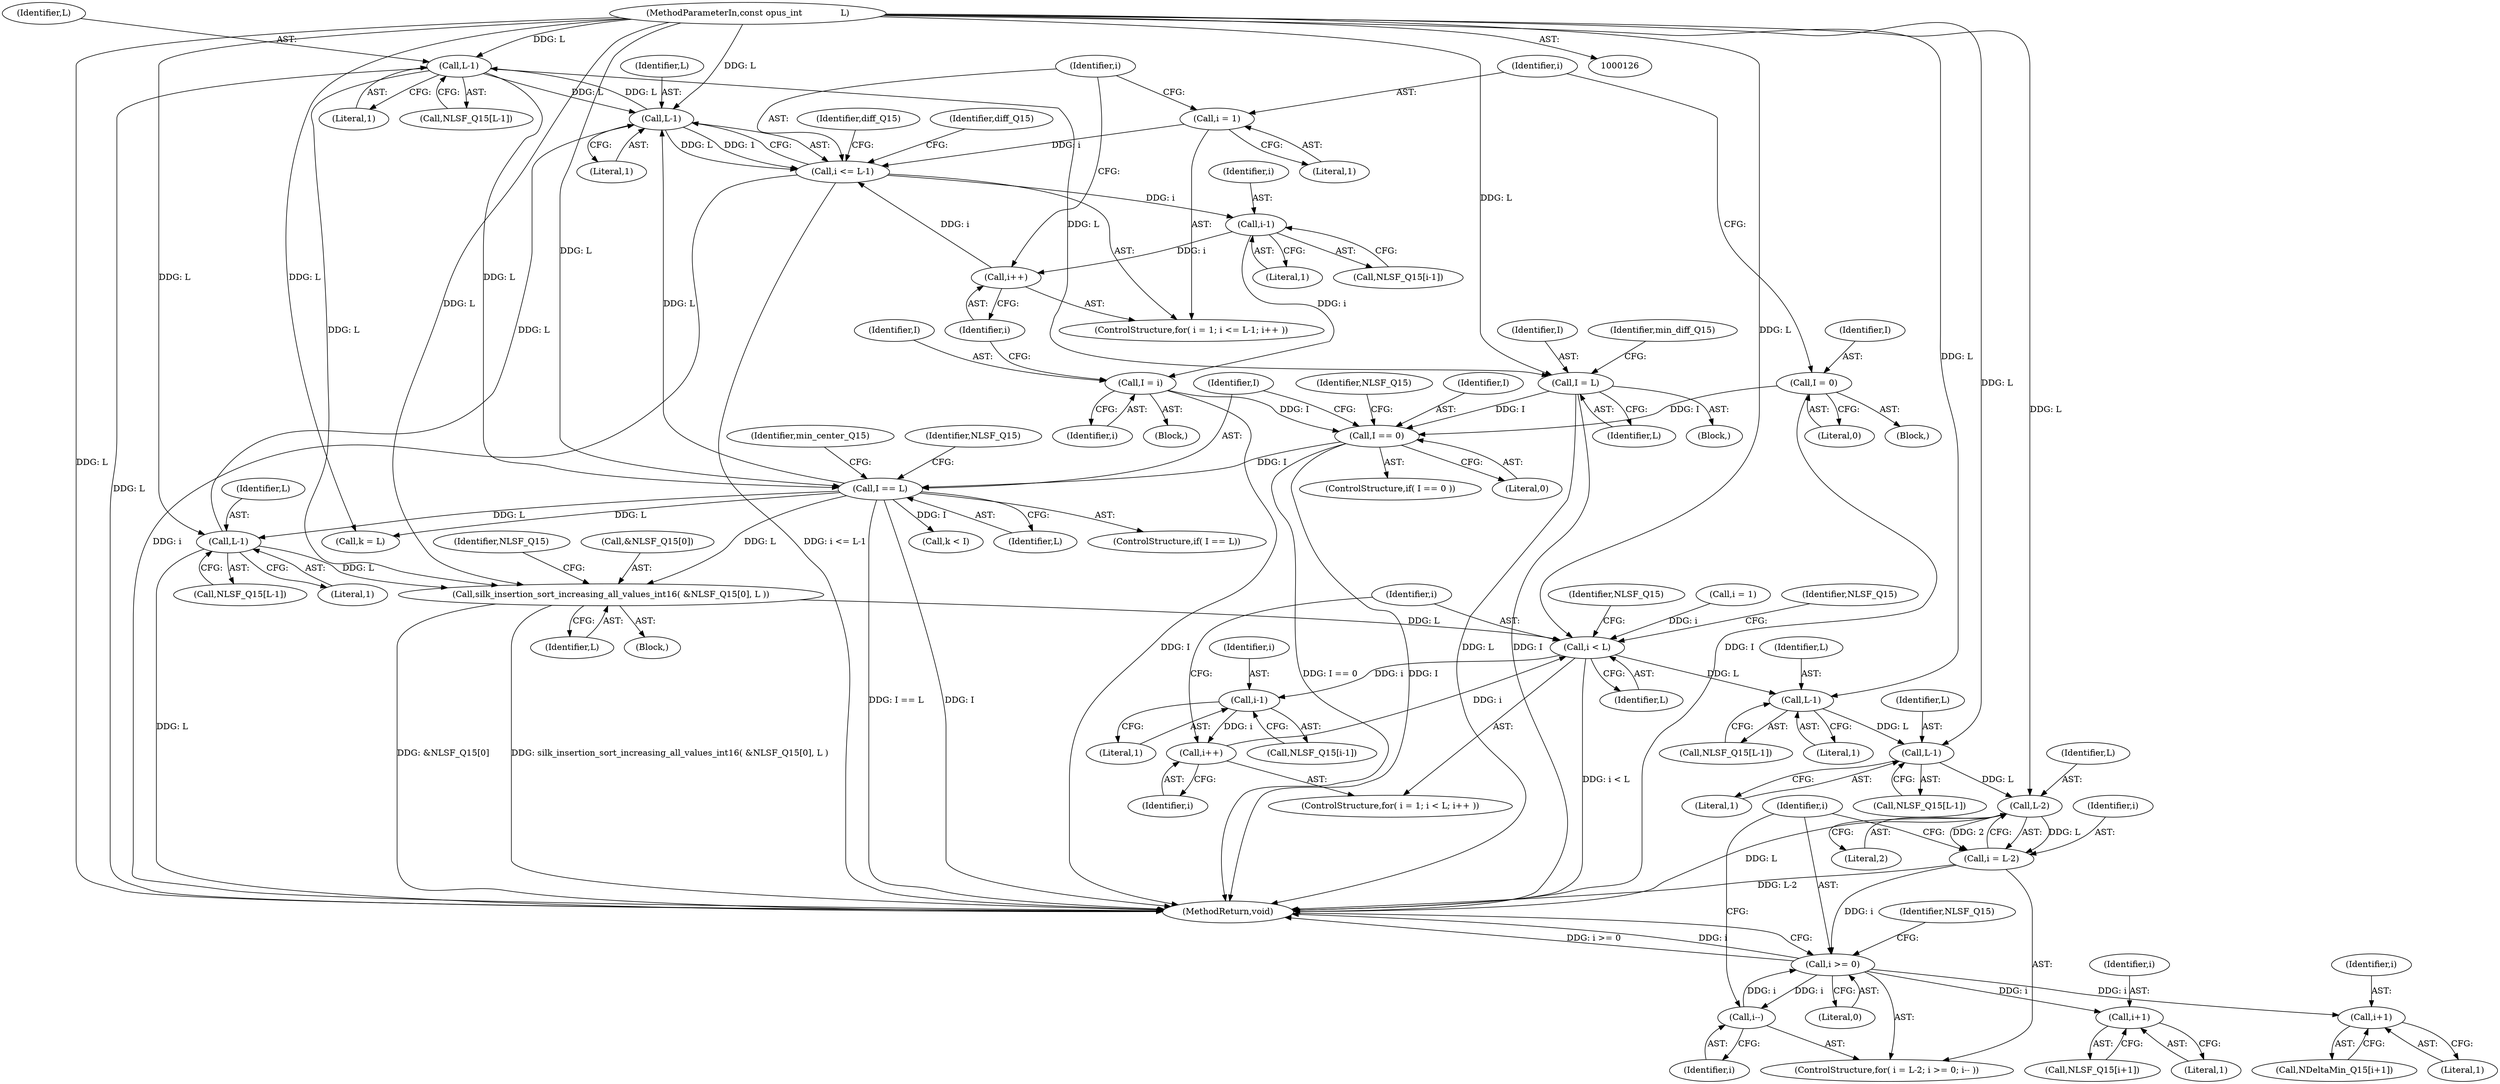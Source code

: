 digraph "0_Android_0d052d64480a30e83fcdda80f4774624e044beb7@array" {
"1000379" [label="(Call,silk_insertion_sort_increasing_all_values_int16( &NLSF_Q15[0], L ))"];
"1000218" [label="(Call,L-1)"];
"1000177" [label="(Call,L-1)"];
"1000262" [label="(Call,L-1)"];
"1000255" [label="(Call,I == L)"];
"1000242" [label="(Call,I == 0)"];
"1000232" [label="(Call,I = L)"];
"1000129" [label="(MethodParameterIn,const opus_int              L)"];
"1000168" [label="(Call,I = 0)"];
"1000206" [label="(Call,I = i)"];
"1000192" [label="(Call,i-1)"];
"1000175" [label="(Call,i <= L-1)"];
"1000180" [label="(Call,i++)"];
"1000172" [label="(Call,i = 1)"];
"1000400" [label="(Call,i < L)"];
"1000416" [label="(Call,i-1)"];
"1000403" [label="(Call,i++)"];
"1000425" [label="(Call,L-1)"];
"1000431" [label="(Call,L-1)"];
"1000444" [label="(Call,L-2)"];
"1000442" [label="(Call,i = L-2)"];
"1000447" [label="(Call,i >= 0)"];
"1000450" [label="(Call,i--)"];
"1000463" [label="(Call,i+1)"];
"1000468" [label="(Call,i+1)"];
"1000129" [label="(MethodParameterIn,const opus_int              L)"];
"1000233" [label="(Identifier,I)"];
"1000429" [label="(Call,NLSF_Q15[L-1])"];
"1000402" [label="(Identifier,L)"];
"1000444" [label="(Call,L-2)"];
"1000168" [label="(Call,I = 0)"];
"1000441" [label="(ControlStructure,for( i = L-2; i >= 0; i-- ))"];
"1000248" [label="(Identifier,NLSF_Q15)"];
"1000463" [label="(Call,i+1)"];
"1000190" [label="(Call,NLSF_Q15[i-1])"];
"1000416" [label="(Call,i-1)"];
"1000170" [label="(Literal,0)"];
"1000173" [label="(Identifier,i)"];
"1000449" [label="(Literal,0)"];
"1000241" [label="(ControlStructure,if( I == 0 ))"];
"1000443" [label="(Identifier,i)"];
"1000216" [label="(Call,NLSF_Q15[L-1])"];
"1000175" [label="(Call,i <= L-1)"];
"1000445" [label="(Identifier,L)"];
"1000469" [label="(Identifier,i)"];
"1000178" [label="(Identifier,L)"];
"1000243" [label="(Identifier,I)"];
"1000242" [label="(Call,I == 0)"];
"1000219" [label="(Identifier,L)"];
"1000431" [label="(Call,L-1)"];
"1000171" [label="(ControlStructure,for( i = 1; i <= L-1; i++ ))"];
"1000451" [label="(Identifier,i)"];
"1000454" [label="(Identifier,NLSF_Q15)"];
"1000468" [label="(Call,i+1)"];
"1000404" [label="(Identifier,i)"];
"1000466" [label="(Call,NDeltaMin_Q15[i+1])"];
"1000305" [label="(Call,k = L)"];
"1000407" [label="(Identifier,NLSF_Q15)"];
"1000169" [label="(Identifier,I)"];
"1000206" [label="(Call,I = i)"];
"1000470" [label="(Literal,1)"];
"1000281" [label="(Call,k < I)"];
"1000255" [label="(Call,I == L)"];
"1000379" [label="(Call,silk_insertion_sort_increasing_all_values_int16( &NLSF_Q15[0], L ))"];
"1000432" [label="(Identifier,L)"];
"1000179" [label="(Literal,1)"];
"1000218" [label="(Call,L-1)"];
"1000264" [label="(Literal,1)"];
"1000208" [label="(Identifier,i)"];
"1000417" [label="(Identifier,i)"];
"1000210" [label="(Identifier,diff_Q15)"];
"1000396" [label="(ControlStructure,for( i = 1; i < L; i++ ))"];
"1000158" [label="(Block,)"];
"1000414" [label="(Call,NLSF_Q15[i-1])"];
"1000418" [label="(Literal,1)"];
"1000234" [label="(Identifier,L)"];
"1000442" [label="(Call,i = L-2)"];
"1000263" [label="(Identifier,L)"];
"1000172" [label="(Call,i = 1)"];
"1000403" [label="(Call,i++)"];
"1000461" [label="(Call,NLSF_Q15[i+1])"];
"1000262" [label="(Call,L-1)"];
"1000387" [label="(Identifier,NLSF_Q15)"];
"1000464" [label="(Identifier,i)"];
"1000401" [label="(Identifier,i)"];
"1000220" [label="(Literal,1)"];
"1000427" [label="(Literal,1)"];
"1000397" [label="(Call,i = 1)"];
"1000228" [label="(Block,)"];
"1000176" [label="(Identifier,i)"];
"1000450" [label="(Call,i--)"];
"1000180" [label="(Call,i++)"];
"1000378" [label="(Block,)"];
"1000257" [label="(Identifier,L)"];
"1000184" [label="(Identifier,diff_Q15)"];
"1000423" [label="(Call,NLSF_Q15[L-1])"];
"1000465" [label="(Literal,1)"];
"1000202" [label="(Block,)"];
"1000433" [label="(Literal,1)"];
"1000207" [label="(Identifier,I)"];
"1000425" [label="(Call,L-1)"];
"1000177" [label="(Call,L-1)"];
"1000275" [label="(Identifier,min_center_Q15)"];
"1000380" [label="(Call,&NLSF_Q15[0])"];
"1000424" [label="(Identifier,NLSF_Q15)"];
"1000471" [label="(MethodReturn,void)"];
"1000260" [label="(Call,NLSF_Q15[L-1])"];
"1000181" [label="(Identifier,i)"];
"1000256" [label="(Identifier,I)"];
"1000254" [label="(ControlStructure,if( I == L))"];
"1000194" [label="(Literal,1)"];
"1000446" [label="(Literal,2)"];
"1000447" [label="(Call,i >= 0)"];
"1000193" [label="(Identifier,i)"];
"1000174" [label="(Literal,1)"];
"1000244" [label="(Literal,0)"];
"1000192" [label="(Call,i-1)"];
"1000261" [label="(Identifier,NLSF_Q15)"];
"1000232" [label="(Call,I = L)"];
"1000237" [label="(Identifier,min_diff_Q15)"];
"1000426" [label="(Identifier,L)"];
"1000448" [label="(Identifier,i)"];
"1000384" [label="(Identifier,L)"];
"1000400" [label="(Call,i < L)"];
"1000379" -> "1000378"  [label="AST: "];
"1000379" -> "1000384"  [label="CFG: "];
"1000380" -> "1000379"  [label="AST: "];
"1000384" -> "1000379"  [label="AST: "];
"1000387" -> "1000379"  [label="CFG: "];
"1000379" -> "1000471"  [label="DDG: &NLSF_Q15[0]"];
"1000379" -> "1000471"  [label="DDG: silk_insertion_sort_increasing_all_values_int16( &NLSF_Q15[0], L )"];
"1000218" -> "1000379"  [label="DDG: L"];
"1000262" -> "1000379"  [label="DDG: L"];
"1000129" -> "1000379"  [label="DDG: L"];
"1000255" -> "1000379"  [label="DDG: L"];
"1000379" -> "1000400"  [label="DDG: L"];
"1000218" -> "1000216"  [label="AST: "];
"1000218" -> "1000220"  [label="CFG: "];
"1000219" -> "1000218"  [label="AST: "];
"1000220" -> "1000218"  [label="AST: "];
"1000216" -> "1000218"  [label="CFG: "];
"1000218" -> "1000471"  [label="DDG: L"];
"1000218" -> "1000177"  [label="DDG: L"];
"1000177" -> "1000218"  [label="DDG: L"];
"1000129" -> "1000218"  [label="DDG: L"];
"1000218" -> "1000232"  [label="DDG: L"];
"1000218" -> "1000255"  [label="DDG: L"];
"1000177" -> "1000175"  [label="AST: "];
"1000177" -> "1000179"  [label="CFG: "];
"1000178" -> "1000177"  [label="AST: "];
"1000179" -> "1000177"  [label="AST: "];
"1000175" -> "1000177"  [label="CFG: "];
"1000177" -> "1000175"  [label="DDG: L"];
"1000177" -> "1000175"  [label="DDG: 1"];
"1000262" -> "1000177"  [label="DDG: L"];
"1000129" -> "1000177"  [label="DDG: L"];
"1000255" -> "1000177"  [label="DDG: L"];
"1000262" -> "1000260"  [label="AST: "];
"1000262" -> "1000264"  [label="CFG: "];
"1000263" -> "1000262"  [label="AST: "];
"1000264" -> "1000262"  [label="AST: "];
"1000260" -> "1000262"  [label="CFG: "];
"1000262" -> "1000471"  [label="DDG: L"];
"1000255" -> "1000262"  [label="DDG: L"];
"1000129" -> "1000262"  [label="DDG: L"];
"1000255" -> "1000254"  [label="AST: "];
"1000255" -> "1000257"  [label="CFG: "];
"1000256" -> "1000255"  [label="AST: "];
"1000257" -> "1000255"  [label="AST: "];
"1000261" -> "1000255"  [label="CFG: "];
"1000275" -> "1000255"  [label="CFG: "];
"1000255" -> "1000471"  [label="DDG: I == L"];
"1000255" -> "1000471"  [label="DDG: I"];
"1000242" -> "1000255"  [label="DDG: I"];
"1000129" -> "1000255"  [label="DDG: L"];
"1000255" -> "1000281"  [label="DDG: I"];
"1000255" -> "1000305"  [label="DDG: L"];
"1000242" -> "1000241"  [label="AST: "];
"1000242" -> "1000244"  [label="CFG: "];
"1000243" -> "1000242"  [label="AST: "];
"1000244" -> "1000242"  [label="AST: "];
"1000248" -> "1000242"  [label="CFG: "];
"1000256" -> "1000242"  [label="CFG: "];
"1000242" -> "1000471"  [label="DDG: I == 0"];
"1000242" -> "1000471"  [label="DDG: I"];
"1000232" -> "1000242"  [label="DDG: I"];
"1000168" -> "1000242"  [label="DDG: I"];
"1000206" -> "1000242"  [label="DDG: I"];
"1000232" -> "1000228"  [label="AST: "];
"1000232" -> "1000234"  [label="CFG: "];
"1000233" -> "1000232"  [label="AST: "];
"1000234" -> "1000232"  [label="AST: "];
"1000237" -> "1000232"  [label="CFG: "];
"1000232" -> "1000471"  [label="DDG: I"];
"1000232" -> "1000471"  [label="DDG: L"];
"1000129" -> "1000232"  [label="DDG: L"];
"1000129" -> "1000126"  [label="AST: "];
"1000129" -> "1000471"  [label="DDG: L"];
"1000129" -> "1000305"  [label="DDG: L"];
"1000129" -> "1000400"  [label="DDG: L"];
"1000129" -> "1000425"  [label="DDG: L"];
"1000129" -> "1000431"  [label="DDG: L"];
"1000129" -> "1000444"  [label="DDG: L"];
"1000168" -> "1000158"  [label="AST: "];
"1000168" -> "1000170"  [label="CFG: "];
"1000169" -> "1000168"  [label="AST: "];
"1000170" -> "1000168"  [label="AST: "];
"1000173" -> "1000168"  [label="CFG: "];
"1000168" -> "1000471"  [label="DDG: I"];
"1000206" -> "1000202"  [label="AST: "];
"1000206" -> "1000208"  [label="CFG: "];
"1000207" -> "1000206"  [label="AST: "];
"1000208" -> "1000206"  [label="AST: "];
"1000181" -> "1000206"  [label="CFG: "];
"1000206" -> "1000471"  [label="DDG: I"];
"1000192" -> "1000206"  [label="DDG: i"];
"1000192" -> "1000190"  [label="AST: "];
"1000192" -> "1000194"  [label="CFG: "];
"1000193" -> "1000192"  [label="AST: "];
"1000194" -> "1000192"  [label="AST: "];
"1000190" -> "1000192"  [label="CFG: "];
"1000192" -> "1000180"  [label="DDG: i"];
"1000175" -> "1000192"  [label="DDG: i"];
"1000175" -> "1000171"  [label="AST: "];
"1000176" -> "1000175"  [label="AST: "];
"1000184" -> "1000175"  [label="CFG: "];
"1000210" -> "1000175"  [label="CFG: "];
"1000175" -> "1000471"  [label="DDG: i"];
"1000175" -> "1000471"  [label="DDG: i <= L-1"];
"1000180" -> "1000175"  [label="DDG: i"];
"1000172" -> "1000175"  [label="DDG: i"];
"1000180" -> "1000171"  [label="AST: "];
"1000180" -> "1000181"  [label="CFG: "];
"1000181" -> "1000180"  [label="AST: "];
"1000176" -> "1000180"  [label="CFG: "];
"1000172" -> "1000171"  [label="AST: "];
"1000172" -> "1000174"  [label="CFG: "];
"1000173" -> "1000172"  [label="AST: "];
"1000174" -> "1000172"  [label="AST: "];
"1000176" -> "1000172"  [label="CFG: "];
"1000400" -> "1000396"  [label="AST: "];
"1000400" -> "1000402"  [label="CFG: "];
"1000401" -> "1000400"  [label="AST: "];
"1000402" -> "1000400"  [label="AST: "];
"1000407" -> "1000400"  [label="CFG: "];
"1000424" -> "1000400"  [label="CFG: "];
"1000400" -> "1000471"  [label="DDG: i < L"];
"1000397" -> "1000400"  [label="DDG: i"];
"1000403" -> "1000400"  [label="DDG: i"];
"1000400" -> "1000416"  [label="DDG: i"];
"1000400" -> "1000425"  [label="DDG: L"];
"1000416" -> "1000414"  [label="AST: "];
"1000416" -> "1000418"  [label="CFG: "];
"1000417" -> "1000416"  [label="AST: "];
"1000418" -> "1000416"  [label="AST: "];
"1000414" -> "1000416"  [label="CFG: "];
"1000416" -> "1000403"  [label="DDG: i"];
"1000403" -> "1000396"  [label="AST: "];
"1000403" -> "1000404"  [label="CFG: "];
"1000404" -> "1000403"  [label="AST: "];
"1000401" -> "1000403"  [label="CFG: "];
"1000425" -> "1000423"  [label="AST: "];
"1000425" -> "1000427"  [label="CFG: "];
"1000426" -> "1000425"  [label="AST: "];
"1000427" -> "1000425"  [label="AST: "];
"1000423" -> "1000425"  [label="CFG: "];
"1000425" -> "1000431"  [label="DDG: L"];
"1000431" -> "1000429"  [label="AST: "];
"1000431" -> "1000433"  [label="CFG: "];
"1000432" -> "1000431"  [label="AST: "];
"1000433" -> "1000431"  [label="AST: "];
"1000429" -> "1000431"  [label="CFG: "];
"1000431" -> "1000444"  [label="DDG: L"];
"1000444" -> "1000442"  [label="AST: "];
"1000444" -> "1000446"  [label="CFG: "];
"1000445" -> "1000444"  [label="AST: "];
"1000446" -> "1000444"  [label="AST: "];
"1000442" -> "1000444"  [label="CFG: "];
"1000444" -> "1000471"  [label="DDG: L"];
"1000444" -> "1000442"  [label="DDG: L"];
"1000444" -> "1000442"  [label="DDG: 2"];
"1000442" -> "1000441"  [label="AST: "];
"1000443" -> "1000442"  [label="AST: "];
"1000448" -> "1000442"  [label="CFG: "];
"1000442" -> "1000471"  [label="DDG: L-2"];
"1000442" -> "1000447"  [label="DDG: i"];
"1000447" -> "1000441"  [label="AST: "];
"1000447" -> "1000449"  [label="CFG: "];
"1000448" -> "1000447"  [label="AST: "];
"1000449" -> "1000447"  [label="AST: "];
"1000454" -> "1000447"  [label="CFG: "];
"1000471" -> "1000447"  [label="CFG: "];
"1000447" -> "1000471"  [label="DDG: i >= 0"];
"1000447" -> "1000471"  [label="DDG: i"];
"1000450" -> "1000447"  [label="DDG: i"];
"1000447" -> "1000450"  [label="DDG: i"];
"1000447" -> "1000463"  [label="DDG: i"];
"1000447" -> "1000468"  [label="DDG: i"];
"1000450" -> "1000441"  [label="AST: "];
"1000450" -> "1000451"  [label="CFG: "];
"1000451" -> "1000450"  [label="AST: "];
"1000448" -> "1000450"  [label="CFG: "];
"1000463" -> "1000461"  [label="AST: "];
"1000463" -> "1000465"  [label="CFG: "];
"1000464" -> "1000463"  [label="AST: "];
"1000465" -> "1000463"  [label="AST: "];
"1000461" -> "1000463"  [label="CFG: "];
"1000468" -> "1000466"  [label="AST: "];
"1000468" -> "1000470"  [label="CFG: "];
"1000469" -> "1000468"  [label="AST: "];
"1000470" -> "1000468"  [label="AST: "];
"1000466" -> "1000468"  [label="CFG: "];
}
